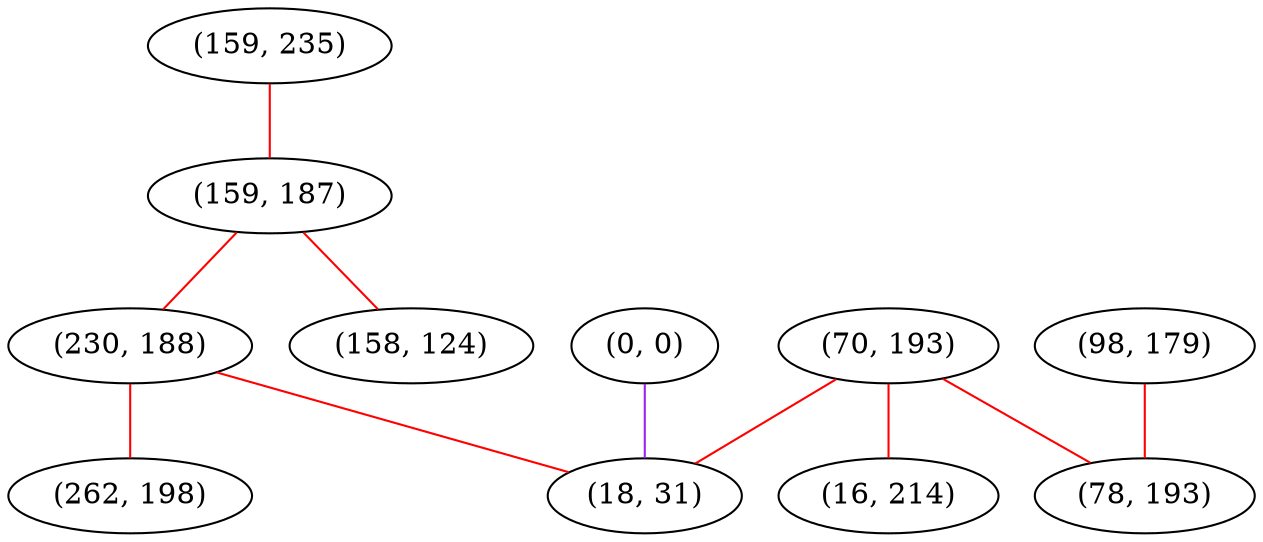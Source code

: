 graph "" {
"(159, 235)";
"(0, 0)";
"(98, 179)";
"(159, 187)";
"(230, 188)";
"(70, 193)";
"(262, 198)";
"(16, 214)";
"(78, 193)";
"(18, 31)";
"(158, 124)";
"(159, 235)" -- "(159, 187)"  [color=red, key=0, weight=1];
"(0, 0)" -- "(18, 31)"  [color=purple, key=0, weight=4];
"(98, 179)" -- "(78, 193)"  [color=red, key=0, weight=1];
"(159, 187)" -- "(230, 188)"  [color=red, key=0, weight=1];
"(159, 187)" -- "(158, 124)"  [color=red, key=0, weight=1];
"(230, 188)" -- "(18, 31)"  [color=red, key=0, weight=1];
"(230, 188)" -- "(262, 198)"  [color=red, key=0, weight=1];
"(70, 193)" -- "(18, 31)"  [color=red, key=0, weight=1];
"(70, 193)" -- "(16, 214)"  [color=red, key=0, weight=1];
"(70, 193)" -- "(78, 193)"  [color=red, key=0, weight=1];
}

